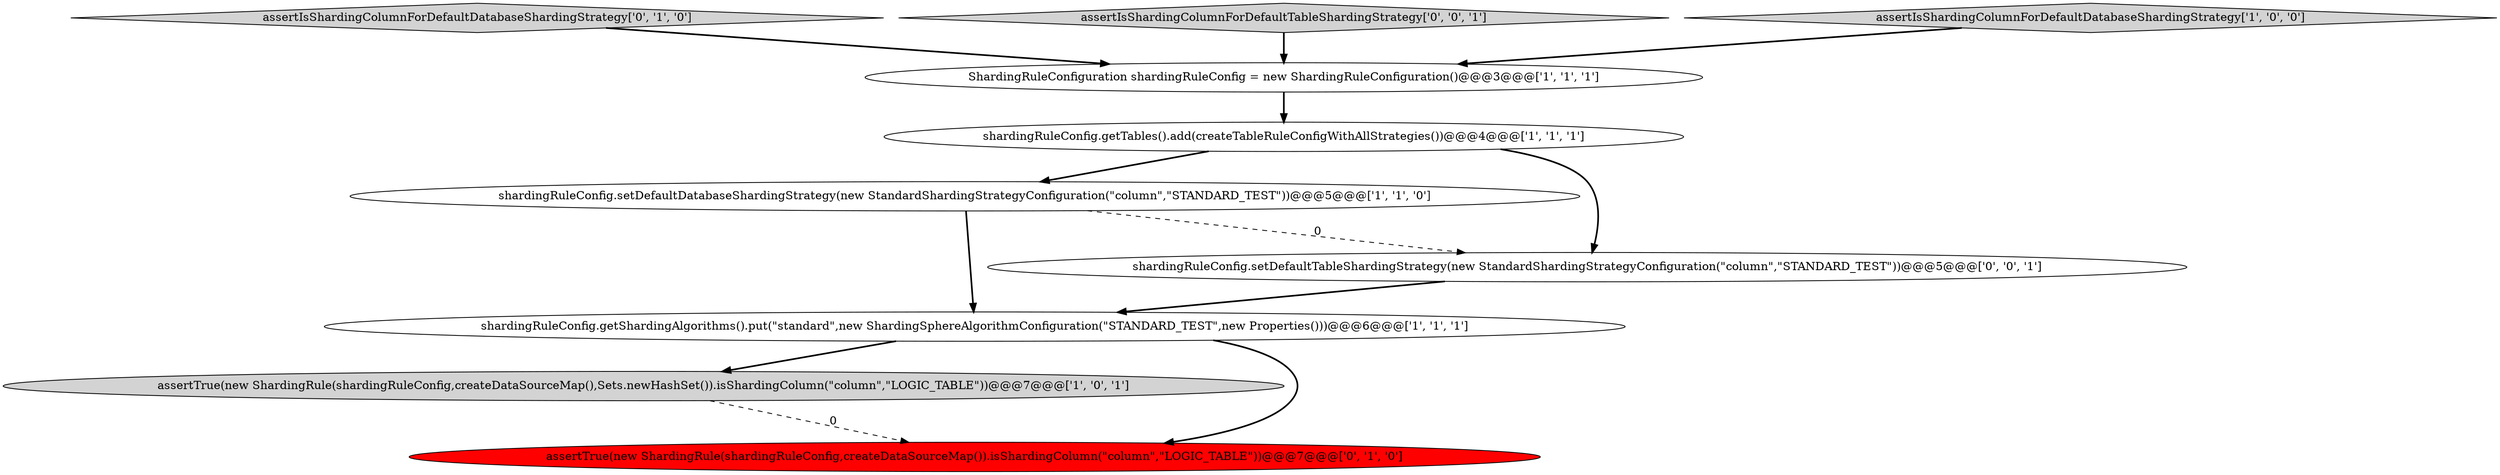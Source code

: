 digraph {
7 [style = filled, label = "assertIsShardingColumnForDefaultDatabaseShardingStrategy['0', '1', '0']", fillcolor = lightgray, shape = diamond image = "AAA0AAABBB2BBB"];
2 [style = filled, label = "shardingRuleConfig.setDefaultDatabaseShardingStrategy(new StandardShardingStrategyConfiguration(\"column\",\"STANDARD_TEST\"))@@@5@@@['1', '1', '0']", fillcolor = white, shape = ellipse image = "AAA0AAABBB1BBB"];
0 [style = filled, label = "shardingRuleConfig.getShardingAlgorithms().put(\"standard\",new ShardingSphereAlgorithmConfiguration(\"STANDARD_TEST\",new Properties()))@@@6@@@['1', '1', '1']", fillcolor = white, shape = ellipse image = "AAA0AAABBB1BBB"];
1 [style = filled, label = "ShardingRuleConfiguration shardingRuleConfig = new ShardingRuleConfiguration()@@@3@@@['1', '1', '1']", fillcolor = white, shape = ellipse image = "AAA0AAABBB1BBB"];
5 [style = filled, label = "assertTrue(new ShardingRule(shardingRuleConfig,createDataSourceMap(),Sets.newHashSet()).isShardingColumn(\"column\",\"LOGIC_TABLE\"))@@@7@@@['1', '0', '1']", fillcolor = lightgray, shape = ellipse image = "AAA0AAABBB1BBB"];
8 [style = filled, label = "shardingRuleConfig.setDefaultTableShardingStrategy(new StandardShardingStrategyConfiguration(\"column\",\"STANDARD_TEST\"))@@@5@@@['0', '0', '1']", fillcolor = white, shape = ellipse image = "AAA0AAABBB3BBB"];
9 [style = filled, label = "assertIsShardingColumnForDefaultTableShardingStrategy['0', '0', '1']", fillcolor = lightgray, shape = diamond image = "AAA0AAABBB3BBB"];
4 [style = filled, label = "shardingRuleConfig.getTables().add(createTableRuleConfigWithAllStrategies())@@@4@@@['1', '1', '1']", fillcolor = white, shape = ellipse image = "AAA0AAABBB1BBB"];
6 [style = filled, label = "assertTrue(new ShardingRule(shardingRuleConfig,createDataSourceMap()).isShardingColumn(\"column\",\"LOGIC_TABLE\"))@@@7@@@['0', '1', '0']", fillcolor = red, shape = ellipse image = "AAA1AAABBB2BBB"];
3 [style = filled, label = "assertIsShardingColumnForDefaultDatabaseShardingStrategy['1', '0', '0']", fillcolor = lightgray, shape = diamond image = "AAA0AAABBB1BBB"];
8->0 [style = bold, label=""];
4->8 [style = bold, label=""];
1->4 [style = bold, label=""];
2->0 [style = bold, label=""];
7->1 [style = bold, label=""];
4->2 [style = bold, label=""];
5->6 [style = dashed, label="0"];
9->1 [style = bold, label=""];
3->1 [style = bold, label=""];
0->6 [style = bold, label=""];
2->8 [style = dashed, label="0"];
0->5 [style = bold, label=""];
}
